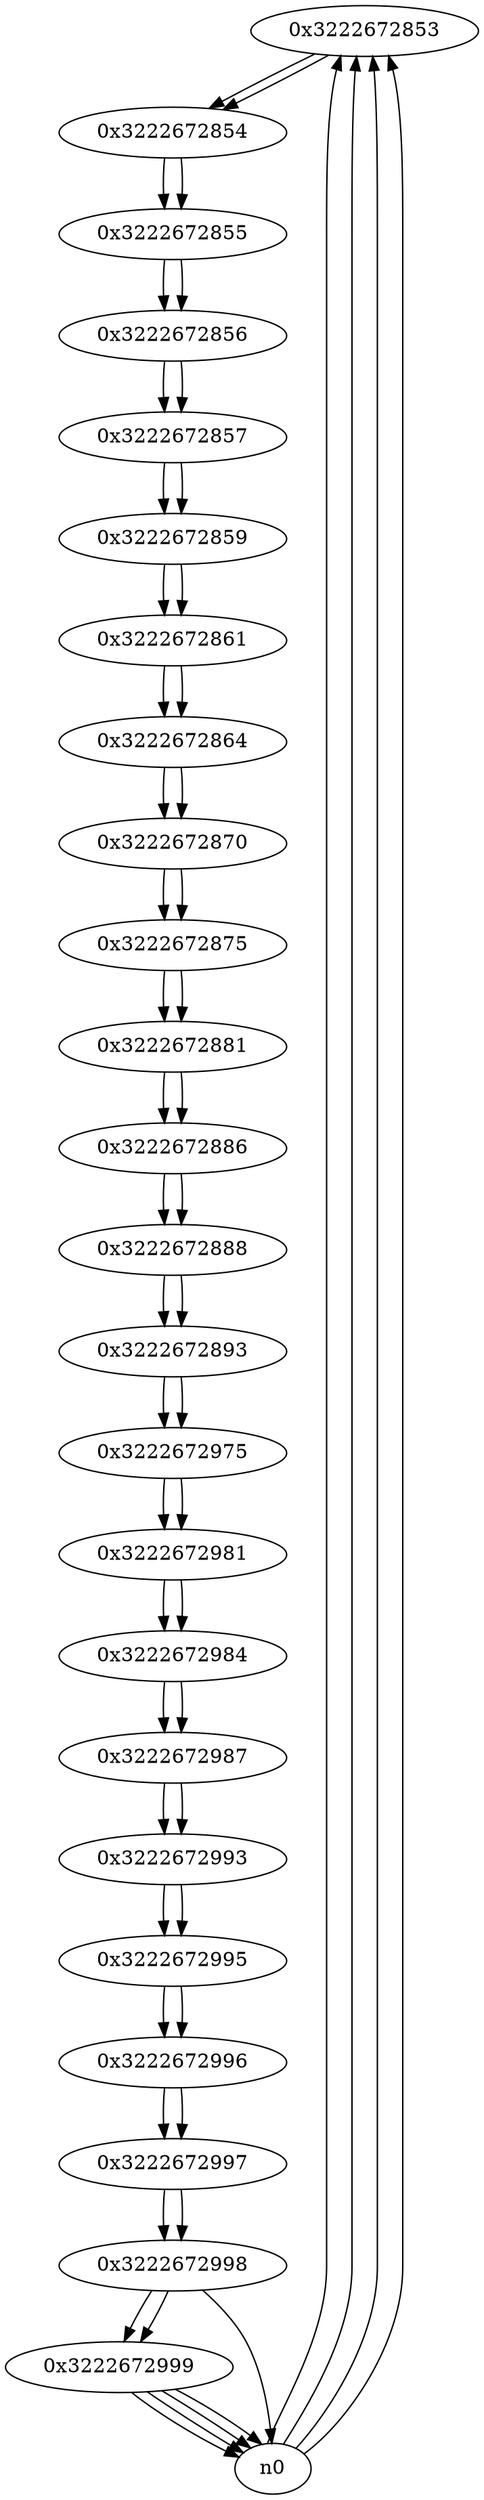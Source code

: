 digraph G{
/* nodes */
  n1 [label="0x3222672853"]
  n2 [label="0x3222672854"]
  n3 [label="0x3222672855"]
  n4 [label="0x3222672856"]
  n5 [label="0x3222672857"]
  n6 [label="0x3222672859"]
  n7 [label="0x3222672861"]
  n8 [label="0x3222672864"]
  n9 [label="0x3222672870"]
  n10 [label="0x3222672875"]
  n11 [label="0x3222672881"]
  n12 [label="0x3222672886"]
  n13 [label="0x3222672888"]
  n14 [label="0x3222672893"]
  n15 [label="0x3222672975"]
  n16 [label="0x3222672981"]
  n17 [label="0x3222672984"]
  n18 [label="0x3222672987"]
  n19 [label="0x3222672993"]
  n20 [label="0x3222672995"]
  n21 [label="0x3222672996"]
  n22 [label="0x3222672997"]
  n23 [label="0x3222672998"]
  n24 [label="0x3222672999"]
/* edges */
n1 -> n2;
n0 -> n1;
n0 -> n1;
n0 -> n1;
n0 -> n1;
n2 -> n3;
n1 -> n2;
n3 -> n4;
n2 -> n3;
n4 -> n5;
n3 -> n4;
n5 -> n6;
n4 -> n5;
n6 -> n7;
n5 -> n6;
n7 -> n8;
n6 -> n7;
n8 -> n9;
n7 -> n8;
n9 -> n10;
n8 -> n9;
n10 -> n11;
n9 -> n10;
n11 -> n12;
n10 -> n11;
n12 -> n13;
n11 -> n12;
n13 -> n14;
n12 -> n13;
n14 -> n15;
n13 -> n14;
n15 -> n16;
n14 -> n15;
n16 -> n17;
n15 -> n16;
n17 -> n18;
n16 -> n17;
n18 -> n19;
n17 -> n18;
n19 -> n20;
n18 -> n19;
n20 -> n21;
n19 -> n20;
n21 -> n22;
n20 -> n21;
n22 -> n23;
n21 -> n22;
n23 -> n24;
n23 -> n0;
n22 -> n23;
n24 -> n0;
n24 -> n0;
n24 -> n0;
n24 -> n0;
n23 -> n24;
}
